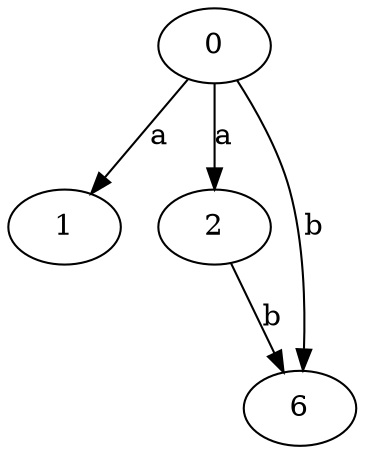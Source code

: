 strict digraph  {
0;
1;
2;
6;
0 -> 1  [label=a];
0 -> 2  [label=a];
0 -> 6  [label=b];
2 -> 6  [label=b];
}
